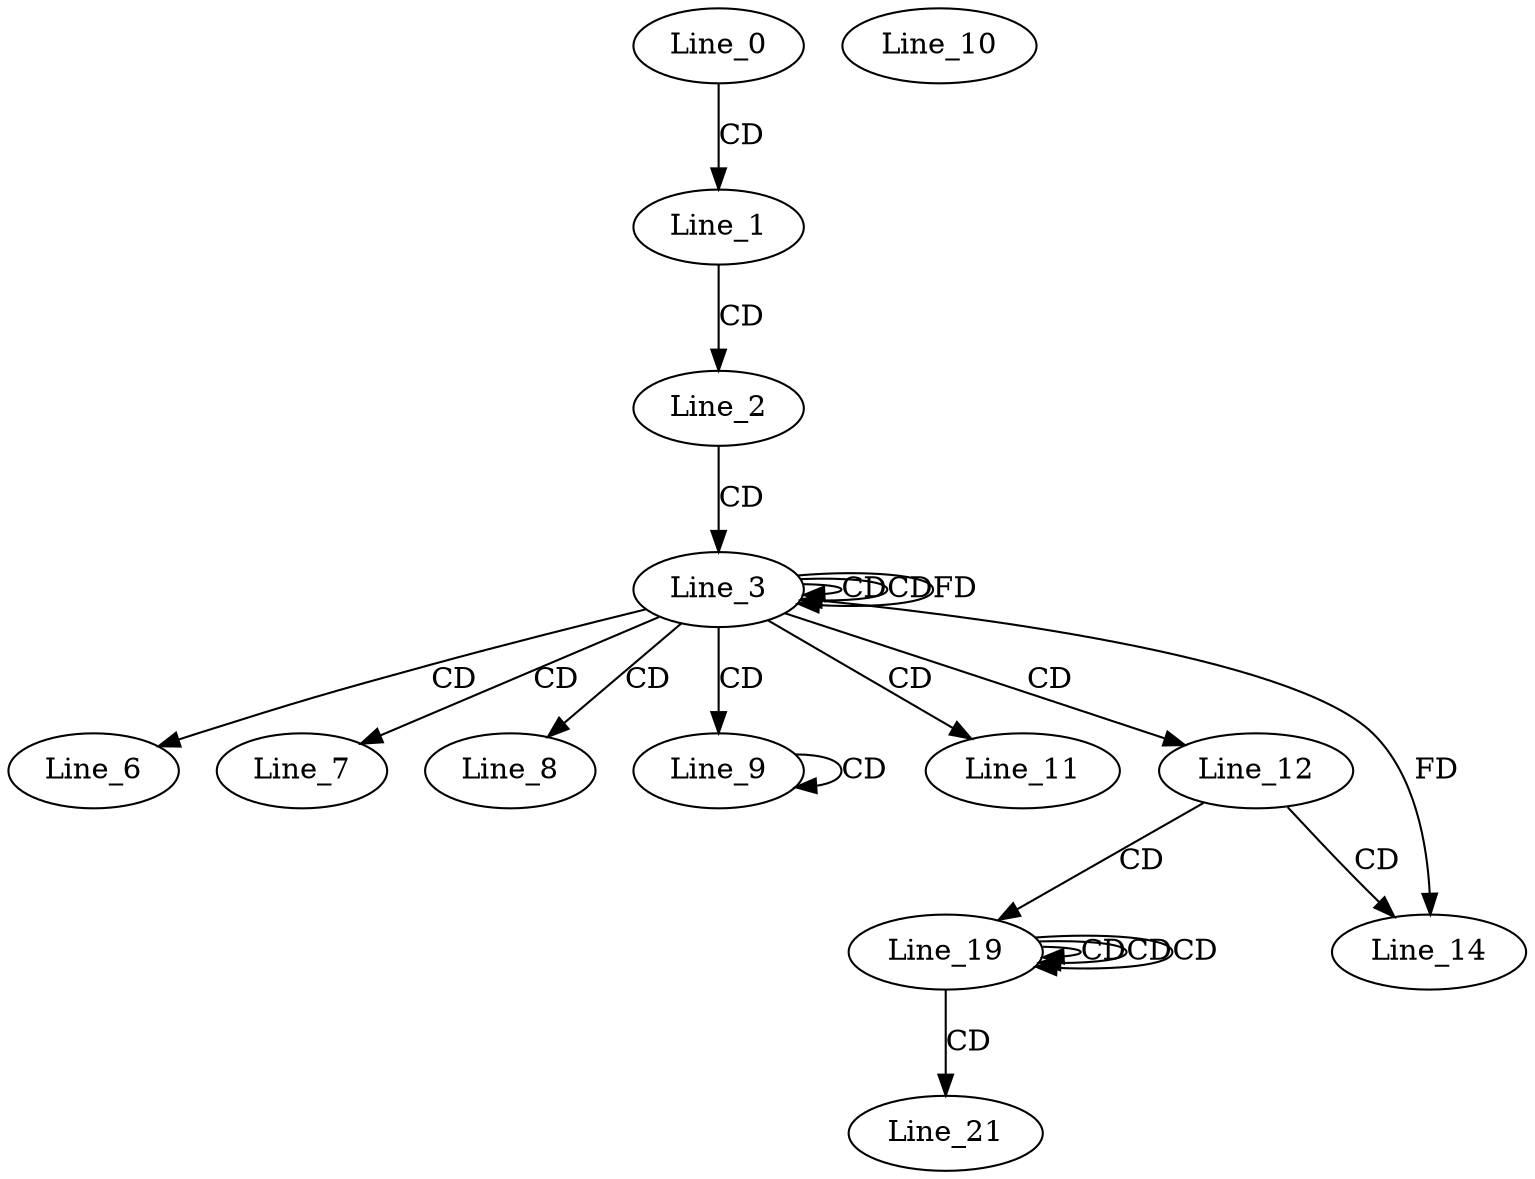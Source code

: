 digraph G {
  Line_0;
  Line_1;
  Line_2;
  Line_3;
  Line_3;
  Line_3;
  Line_6;
  Line_7;
  Line_8;
  Line_9;
  Line_9;
  Line_10;
  Line_11;
  Line_12;
  Line_14;
  Line_19;
  Line_19;
  Line_19;
  Line_21;
  Line_0 -> Line_1 [ label="CD" ];
  Line_1 -> Line_2 [ label="CD" ];
  Line_2 -> Line_3 [ label="CD" ];
  Line_3 -> Line_3 [ label="CD" ];
  Line_3 -> Line_3 [ label="CD" ];
  Line_3 -> Line_3 [ label="FD" ];
  Line_3 -> Line_6 [ label="CD" ];
  Line_3 -> Line_7 [ label="CD" ];
  Line_3 -> Line_8 [ label="CD" ];
  Line_3 -> Line_9 [ label="CD" ];
  Line_9 -> Line_9 [ label="CD" ];
  Line_3 -> Line_11 [ label="CD" ];
  Line_3 -> Line_12 [ label="CD" ];
  Line_12 -> Line_14 [ label="CD" ];
  Line_3 -> Line_14 [ label="FD" ];
  Line_12 -> Line_19 [ label="CD" ];
  Line_19 -> Line_19 [ label="CD" ];
  Line_19 -> Line_19 [ label="CD" ];
  Line_19 -> Line_19 [ label="CD" ];
  Line_19 -> Line_21 [ label="CD" ];
}

